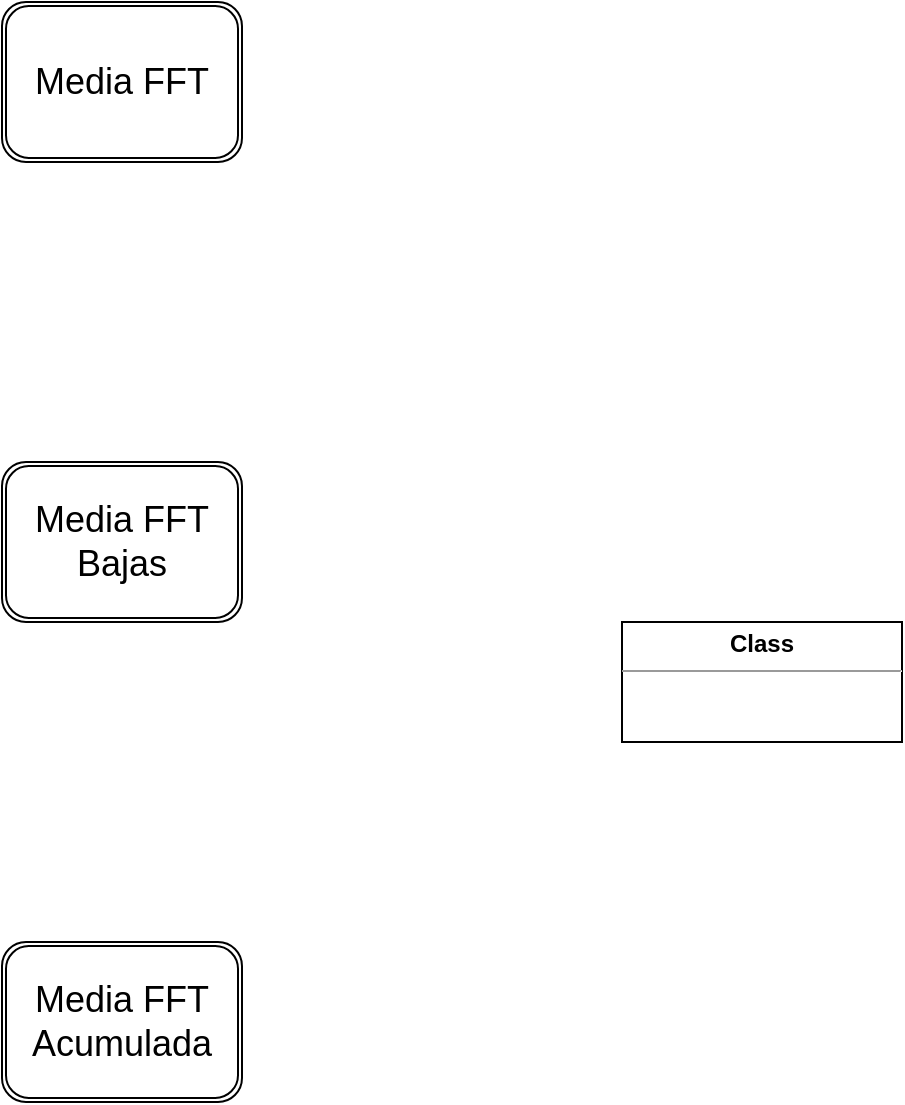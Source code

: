 <mxfile version="13.2.6" type="google"><diagram id="VKVGiriXcPNtBjGVYOwo" name="Page-1"><mxGraphModel dx="1790" dy="787" grid="1" gridSize="10" guides="1" tooltips="1" connect="1" arrows="1" fold="1" page="1" pageScale="1" pageWidth="827" pageHeight="1169" math="0" shadow="0"><root><mxCell id="0"/><mxCell id="1" parent="0"/><mxCell id="FNw8QatZRDqVQjus142T-1" value="&lt;font style=&quot;font-size: 18px&quot;&gt;Media FFT&lt;/font&gt;" style="shape=ext;rounded=1;html=1;whiteSpace=wrap;double=1;" vertex="1" parent="1"><mxGeometry x="30" y="60" width="120" height="80" as="geometry"/></mxCell><mxCell id="FNw8QatZRDqVQjus142T-2" value="&lt;font style=&quot;font-size: 18px&quot;&gt;Media FFT Bajas&lt;/font&gt;" style="shape=ext;rounded=1;html=1;whiteSpace=wrap;double=1;" vertex="1" parent="1"><mxGeometry x="30" y="290" width="120" height="80" as="geometry"/></mxCell><mxCell id="FNw8QatZRDqVQjus142T-3" value="&lt;font style=&quot;font-size: 18px&quot;&gt;Media FFT Acumulada&lt;/font&gt;" style="shape=ext;rounded=1;html=1;whiteSpace=wrap;double=1;" vertex="1" parent="1"><mxGeometry x="30" y="530" width="120" height="80" as="geometry"/></mxCell><mxCell id="FNw8QatZRDqVQjus142T-4" value="&lt;p style=&quot;margin:0px;margin-top:4px;text-align:center;&quot;&gt;&lt;b&gt;Class&lt;/b&gt;&lt;/p&gt;&lt;hr size=&quot;1&quot;/&gt;&lt;div style=&quot;height:2px;&quot;&gt;&lt;/div&gt;" style="verticalAlign=top;align=left;overflow=fill;fontSize=12;fontFamily=Helvetica;html=1;" vertex="1" parent="1"><mxGeometry x="340" y="370" width="140" height="60" as="geometry"/></mxCell></root></mxGraphModel></diagram></mxfile>